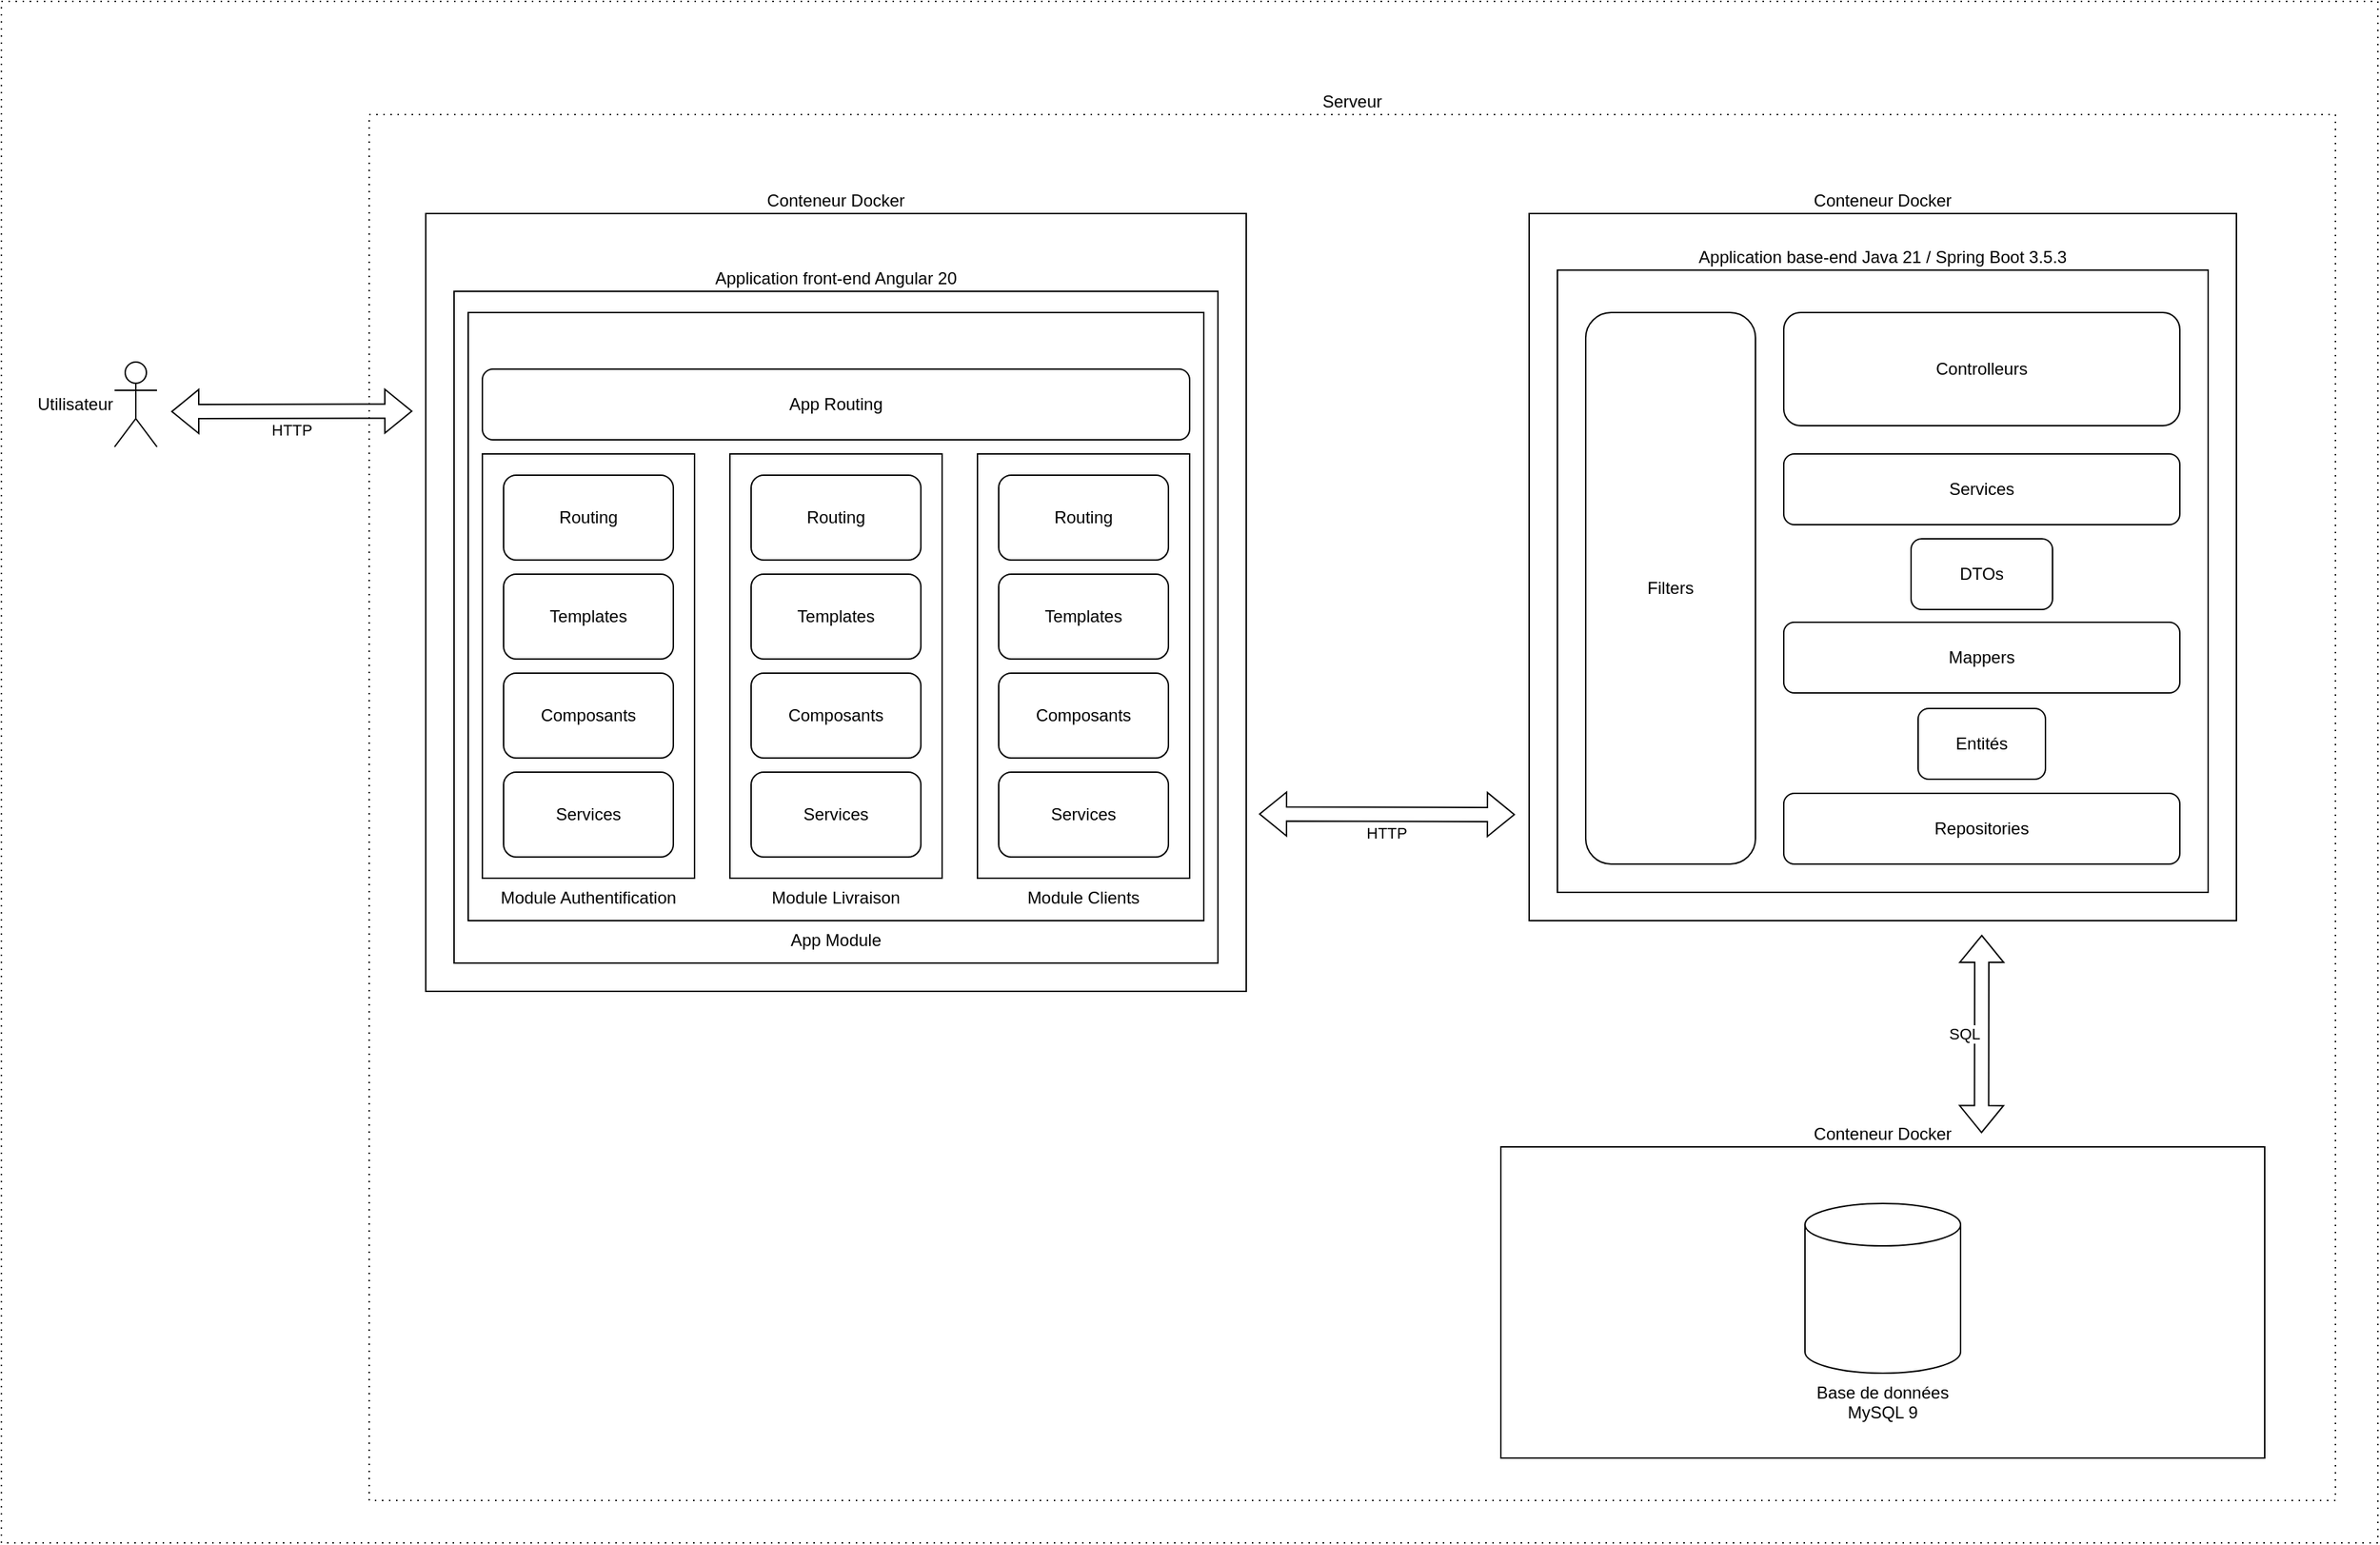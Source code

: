 <mxfile version="28.0.6">
  <diagram name="Page-1" id="WZi1igoXtlprFL1kJoup">
    <mxGraphModel dx="2767" dy="2845" grid="1" gridSize="10" guides="1" tooltips="1" connect="1" arrows="1" fold="1" page="1" pageScale="1" pageWidth="827" pageHeight="1169" math="0" shadow="0">
      <root>
        <mxCell id="0" />
        <mxCell id="1" parent="0" />
        <mxCell id="TFrSJje2NMNWRHDvTqmv-46" value="" style="rounded=0;whiteSpace=wrap;html=1;labelPosition=center;verticalLabelPosition=top;align=center;verticalAlign=bottom;dashed=1;dashPattern=1 4;" vertex="1" parent="1">
          <mxGeometry x="-230" y="110" width="1680" height="1090" as="geometry" />
        </mxCell>
        <mxCell id="TFrSJje2NMNWRHDvTqmv-6" value="Serveur" style="rounded=0;whiteSpace=wrap;html=1;labelPosition=center;verticalLabelPosition=top;align=center;verticalAlign=bottom;dashed=1;dashPattern=1 4;" vertex="1" parent="1">
          <mxGeometry x="30" y="190" width="1390" height="980" as="geometry" />
        </mxCell>
        <mxCell id="TFrSJje2NMNWRHDvTqmv-7" value="Conteneur Docker" style="rounded=0;whiteSpace=wrap;html=1;labelPosition=center;verticalLabelPosition=top;align=center;verticalAlign=bottom;" vertex="1" parent="1">
          <mxGeometry x="70" y="260" width="580" height="550" as="geometry" />
        </mxCell>
        <mxCell id="TFrSJje2NMNWRHDvTqmv-2" value="Application front-end Angular 20" style="rounded=0;whiteSpace=wrap;html=1;labelPosition=center;verticalLabelPosition=top;align=center;verticalAlign=bottom;" vertex="1" parent="1">
          <mxGeometry x="90" y="315" width="540" height="475" as="geometry" />
        </mxCell>
        <mxCell id="TFrSJje2NMNWRHDvTqmv-19" value="App Module" style="rounded=0;whiteSpace=wrap;html=1;labelPosition=center;verticalLabelPosition=bottom;align=center;verticalAlign=top;" vertex="1" parent="1">
          <mxGeometry x="100" y="330" width="520" height="430" as="geometry" />
        </mxCell>
        <mxCell id="TFrSJje2NMNWRHDvTqmv-1" value="Utilisateur" style="shape=umlActor;verticalLabelPosition=middle;verticalAlign=middle;html=1;labelPosition=left;align=right;" vertex="1" parent="1">
          <mxGeometry x="-150" y="365" width="30" height="60" as="geometry" />
        </mxCell>
        <mxCell id="TFrSJje2NMNWRHDvTqmv-21" value="App Routing" style="rounded=1;whiteSpace=wrap;html=1;" vertex="1" parent="1">
          <mxGeometry x="110" y="370" width="500" height="50" as="geometry" />
        </mxCell>
        <mxCell id="TFrSJje2NMNWRHDvTqmv-22" value="" style="group" vertex="1" connectable="0" parent="1">
          <mxGeometry x="110" y="430" width="150" height="300" as="geometry" />
        </mxCell>
        <mxCell id="TFrSJje2NMNWRHDvTqmv-18" value="Module Authentification" style="rounded=0;whiteSpace=wrap;html=1;labelPosition=center;verticalLabelPosition=bottom;align=center;verticalAlign=top;" vertex="1" parent="TFrSJje2NMNWRHDvTqmv-22">
          <mxGeometry width="150" height="300" as="geometry" />
        </mxCell>
        <mxCell id="TFrSJje2NMNWRHDvTqmv-12" value="Composants" style="rounded=1;whiteSpace=wrap;html=1;" vertex="1" parent="TFrSJje2NMNWRHDvTqmv-22">
          <mxGeometry x="15" y="155" width="120" height="60" as="geometry" />
        </mxCell>
        <mxCell id="TFrSJje2NMNWRHDvTqmv-13" value="Templates" style="rounded=1;whiteSpace=wrap;html=1;" vertex="1" parent="TFrSJje2NMNWRHDvTqmv-22">
          <mxGeometry x="15" y="85" width="120" height="60" as="geometry" />
        </mxCell>
        <mxCell id="TFrSJje2NMNWRHDvTqmv-14" value="Services" style="rounded=1;whiteSpace=wrap;html=1;" vertex="1" parent="TFrSJje2NMNWRHDvTqmv-22">
          <mxGeometry x="15" y="225" width="120" height="60" as="geometry" />
        </mxCell>
        <mxCell id="TFrSJje2NMNWRHDvTqmv-20" value="Routing" style="rounded=1;whiteSpace=wrap;html=1;" vertex="1" parent="TFrSJje2NMNWRHDvTqmv-22">
          <mxGeometry x="15" y="15" width="120" height="60" as="geometry" />
        </mxCell>
        <mxCell id="TFrSJje2NMNWRHDvTqmv-24" value="Module Livraison" style="rounded=0;whiteSpace=wrap;html=1;labelPosition=center;verticalLabelPosition=bottom;align=center;verticalAlign=top;" vertex="1" parent="1">
          <mxGeometry x="285" y="430" width="150" height="300" as="geometry" />
        </mxCell>
        <mxCell id="TFrSJje2NMNWRHDvTqmv-25" value="Composants" style="rounded=1;whiteSpace=wrap;html=1;" vertex="1" parent="1">
          <mxGeometry x="300" y="585" width="120" height="60" as="geometry" />
        </mxCell>
        <mxCell id="TFrSJje2NMNWRHDvTqmv-26" value="Templates" style="rounded=1;whiteSpace=wrap;html=1;" vertex="1" parent="1">
          <mxGeometry x="300" y="515" width="120" height="60" as="geometry" />
        </mxCell>
        <mxCell id="TFrSJje2NMNWRHDvTqmv-27" value="Services" style="rounded=1;whiteSpace=wrap;html=1;" vertex="1" parent="1">
          <mxGeometry x="300" y="655" width="120" height="60" as="geometry" />
        </mxCell>
        <mxCell id="TFrSJje2NMNWRHDvTqmv-28" value="Routing" style="rounded=1;whiteSpace=wrap;html=1;" vertex="1" parent="1">
          <mxGeometry x="300" y="445" width="120" height="60" as="geometry" />
        </mxCell>
        <mxCell id="TFrSJje2NMNWRHDvTqmv-30" value="Module Clients" style="rounded=0;whiteSpace=wrap;html=1;labelPosition=center;verticalLabelPosition=bottom;align=center;verticalAlign=top;" vertex="1" parent="1">
          <mxGeometry x="460" y="430" width="150" height="300" as="geometry" />
        </mxCell>
        <mxCell id="TFrSJje2NMNWRHDvTqmv-31" value="Composants" style="rounded=1;whiteSpace=wrap;html=1;" vertex="1" parent="1">
          <mxGeometry x="475" y="585" width="120" height="60" as="geometry" />
        </mxCell>
        <mxCell id="TFrSJje2NMNWRHDvTqmv-32" value="Templates" style="rounded=1;whiteSpace=wrap;html=1;" vertex="1" parent="1">
          <mxGeometry x="475" y="515" width="120" height="60" as="geometry" />
        </mxCell>
        <mxCell id="TFrSJje2NMNWRHDvTqmv-33" value="Services" style="rounded=1;whiteSpace=wrap;html=1;" vertex="1" parent="1">
          <mxGeometry x="475" y="655" width="120" height="60" as="geometry" />
        </mxCell>
        <mxCell id="TFrSJje2NMNWRHDvTqmv-34" value="Routing" style="rounded=1;whiteSpace=wrap;html=1;" vertex="1" parent="1">
          <mxGeometry x="475" y="445" width="120" height="60" as="geometry" />
        </mxCell>
        <mxCell id="TFrSJje2NMNWRHDvTqmv-35" value="HTTP" style="shape=flexArrow;endArrow=classic;startArrow=classic;html=1;rounded=0;entryX=0.022;entryY=0.214;entryDx=0;entryDy=0;entryPerimeter=0;labelPosition=center;verticalLabelPosition=bottom;align=center;verticalAlign=top;" edge="1" parent="1" target="TFrSJje2NMNWRHDvTqmv-6">
          <mxGeometry width="100" height="100" relative="1" as="geometry">
            <mxPoint x="-110" y="400" as="sourcePoint" />
            <mxPoint x="10" y="400" as="targetPoint" />
          </mxGeometry>
        </mxCell>
        <mxCell id="TFrSJje2NMNWRHDvTqmv-43" value="" style="group" vertex="1" connectable="0" parent="1">
          <mxGeometry x="850" y="260" width="500" height="500" as="geometry" />
        </mxCell>
        <mxCell id="TFrSJje2NMNWRHDvTqmv-8" value="Conteneur Docker" style="rounded=0;whiteSpace=wrap;html=1;labelPosition=center;verticalLabelPosition=top;align=center;verticalAlign=bottom;" vertex="1" parent="TFrSJje2NMNWRHDvTqmv-43">
          <mxGeometry width="500" height="500" as="geometry" />
        </mxCell>
        <mxCell id="TFrSJje2NMNWRHDvTqmv-3" value="Application base-end Java 21 / Spring Boot 3.5.3" style="rounded=0;whiteSpace=wrap;html=1;labelPosition=center;verticalLabelPosition=top;align=center;verticalAlign=bottom;" vertex="1" parent="TFrSJje2NMNWRHDvTqmv-43">
          <mxGeometry x="20" y="40" width="460" height="440" as="geometry" />
        </mxCell>
        <mxCell id="TFrSJje2NMNWRHDvTqmv-36" value="Controlleurs" style="rounded=1;whiteSpace=wrap;html=1;" vertex="1" parent="TFrSJje2NMNWRHDvTqmv-43">
          <mxGeometry x="180" y="70" width="280" height="80" as="geometry" />
        </mxCell>
        <mxCell id="TFrSJje2NMNWRHDvTqmv-37" value="Services" style="rounded=1;whiteSpace=wrap;html=1;" vertex="1" parent="TFrSJje2NMNWRHDvTqmv-43">
          <mxGeometry x="180" y="170" width="280" height="50" as="geometry" />
        </mxCell>
        <mxCell id="TFrSJje2NMNWRHDvTqmv-38" value="Entités" style="rounded=1;whiteSpace=wrap;html=1;" vertex="1" parent="TFrSJje2NMNWRHDvTqmv-43">
          <mxGeometry x="275" y="350" width="90" height="50" as="geometry" />
        </mxCell>
        <mxCell id="TFrSJje2NMNWRHDvTqmv-39" value="DTOs" style="rounded=1;whiteSpace=wrap;html=1;" vertex="1" parent="TFrSJje2NMNWRHDvTqmv-43">
          <mxGeometry x="270" y="230" width="100" height="50" as="geometry" />
        </mxCell>
        <mxCell id="TFrSJje2NMNWRHDvTqmv-40" value="Mappers" style="rounded=1;whiteSpace=wrap;html=1;" vertex="1" parent="TFrSJje2NMNWRHDvTqmv-43">
          <mxGeometry x="180" y="289" width="280" height="50" as="geometry" />
        </mxCell>
        <mxCell id="TFrSJje2NMNWRHDvTqmv-41" value="Repositories" style="rounded=1;whiteSpace=wrap;html=1;" vertex="1" parent="TFrSJje2NMNWRHDvTqmv-43">
          <mxGeometry x="180" y="410" width="280" height="50" as="geometry" />
        </mxCell>
        <mxCell id="TFrSJje2NMNWRHDvTqmv-42" value="Filters" style="rounded=1;whiteSpace=wrap;html=1;" vertex="1" parent="TFrSJje2NMNWRHDvTqmv-43">
          <mxGeometry x="40" y="70" width="120" height="390" as="geometry" />
        </mxCell>
        <mxCell id="TFrSJje2NMNWRHDvTqmv-9" value="Conteneur Docker" style="rounded=0;whiteSpace=wrap;html=1;labelPosition=center;verticalLabelPosition=top;align=center;verticalAlign=bottom;" vertex="1" parent="1">
          <mxGeometry x="830" y="920" width="540" height="220" as="geometry" />
        </mxCell>
        <mxCell id="TFrSJje2NMNWRHDvTqmv-5" value="Base de données MySQL 9" style="shape=cylinder3;whiteSpace=wrap;html=1;boundedLbl=1;backgroundOutline=1;size=15;labelPosition=center;verticalLabelPosition=bottom;align=center;verticalAlign=top;" vertex="1" parent="1">
          <mxGeometry x="1045" y="960" width="110" height="120" as="geometry" />
        </mxCell>
        <mxCell id="TFrSJje2NMNWRHDvTqmv-44" value="HTTP" style="shape=flexArrow;endArrow=classic;startArrow=classic;html=1;rounded=0;labelPosition=center;verticalLabelPosition=bottom;align=center;verticalAlign=top;" edge="1" parent="1">
          <mxGeometry width="100" height="100" relative="1" as="geometry">
            <mxPoint x="659" y="684.58" as="sourcePoint" />
            <mxPoint x="840" y="685" as="targetPoint" />
          </mxGeometry>
        </mxCell>
        <mxCell id="TFrSJje2NMNWRHDvTqmv-45" value="SQL" style="shape=flexArrow;endArrow=classic;startArrow=classic;html=1;rounded=0;labelPosition=left;verticalLabelPosition=middle;align=right;verticalAlign=middle;entryX=0.82;entryY=0.735;entryDx=0;entryDy=0;entryPerimeter=0;" edge="1" parent="1" target="TFrSJje2NMNWRHDvTqmv-6">
          <mxGeometry width="100" height="100" relative="1" as="geometry">
            <mxPoint x="1170" y="770" as="sourcePoint" />
            <mxPoint x="1170" y="881" as="targetPoint" />
          </mxGeometry>
        </mxCell>
      </root>
    </mxGraphModel>
  </diagram>
</mxfile>
